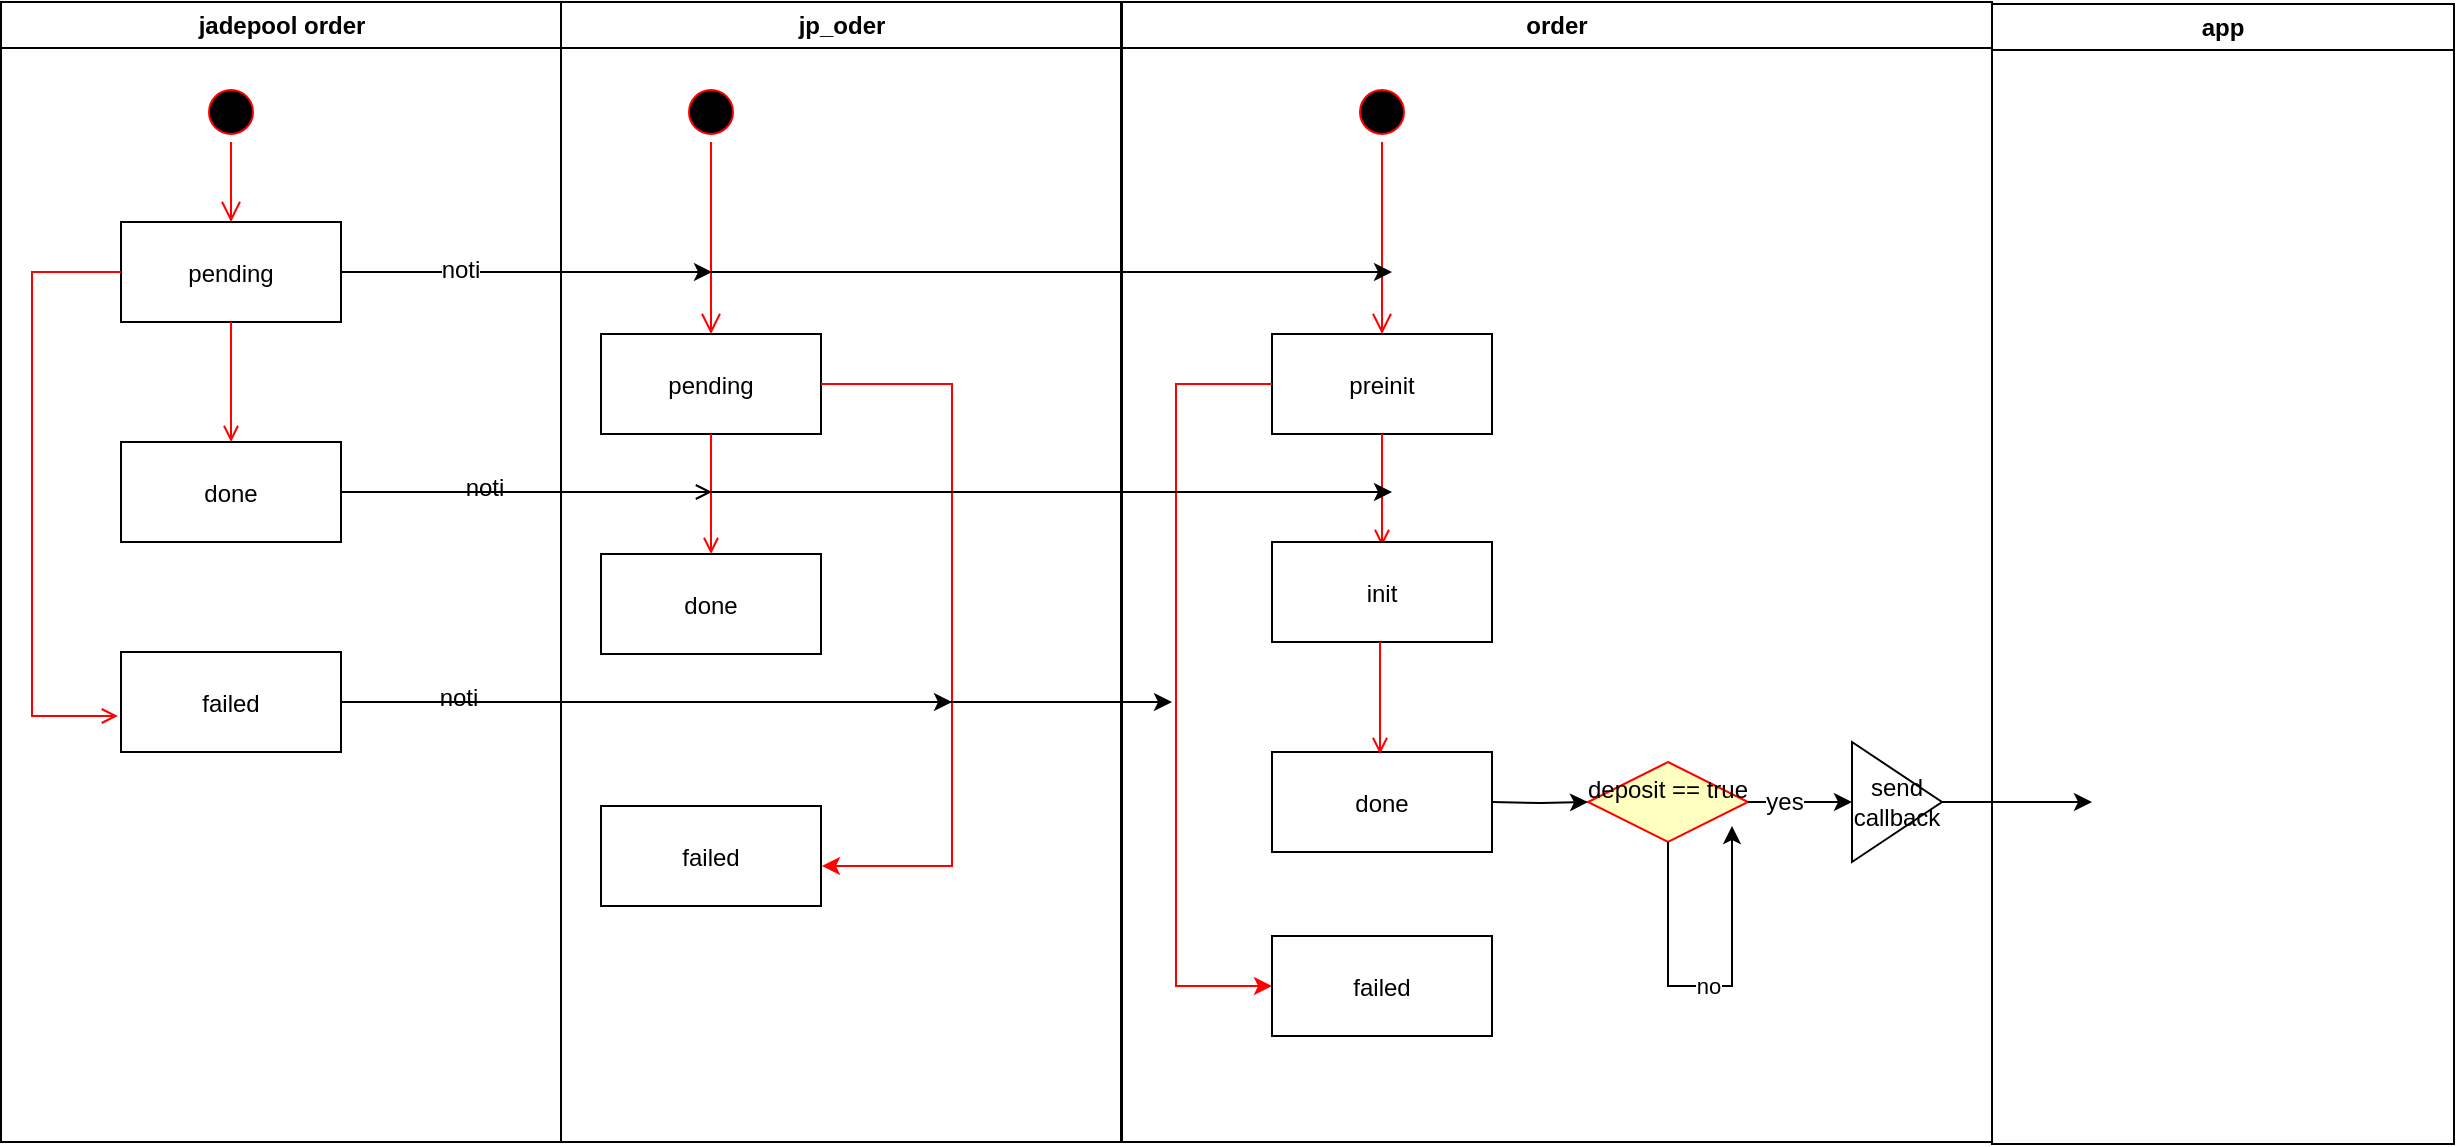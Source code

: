 <mxfile version="10.5.7" type="github"><diagram name="deposit state machine" id="e7e014a7-5840-1c2e-5031-d8a46d1fe8dd"><mxGraphModel dx="870" dy="405" grid="1" gridSize="10" guides="1" tooltips="1" connect="1" arrows="1" fold="1" page="1" pageScale="1" pageWidth="1169" pageHeight="826" background="#ffffff" math="0" shadow="0"><root><mxCell id="0"/><mxCell id="1" parent="0"/><mxCell id="2" value="jadepool order" style="swimlane;whiteSpace=wrap" parent="1" vertex="1"><mxGeometry x="44.5" y="128" width="280" height="570" as="geometry"/></mxCell><mxCell id="5" value="" style="ellipse;shape=startState;fillColor=#000000;strokeColor=#ff0000;" parent="2" vertex="1"><mxGeometry x="100" y="40" width="30" height="30" as="geometry"/></mxCell><mxCell id="6" value="" style="edgeStyle=elbowEdgeStyle;elbow=horizontal;verticalAlign=bottom;endArrow=open;endSize=8;strokeColor=#FF0000;endFill=1;rounded=0" parent="2" source="5" target="7" edge="1"><mxGeometry x="100" y="40" as="geometry"><mxPoint x="115" y="110" as="targetPoint"/></mxGeometry></mxCell><mxCell id="7" value="pending" style="" parent="2" vertex="1"><mxGeometry x="60" y="110" width="110" height="50" as="geometry"/></mxCell><mxCell id="8" value="done" style="" parent="2" vertex="1"><mxGeometry x="60" y="220" width="110" height="50" as="geometry"/></mxCell><mxCell id="9" value="" style="endArrow=open;strokeColor=#FF0000;endFill=1;rounded=0" parent="2" source="7" target="8" edge="1"><mxGeometry relative="1" as="geometry"/></mxCell><mxCell id="10" value="failed" style="" parent="2" vertex="1"><mxGeometry x="60" y="325" width="110" height="50" as="geometry"/></mxCell><mxCell id="11" value="" style="endArrow=open;strokeColor=#FF0000;endFill=1;rounded=0;exitX=0;exitY=0.5;exitDx=0;exitDy=0;entryX=-0.014;entryY=0.64;entryDx=0;entryDy=0;entryPerimeter=0;" parent="2" source="7" target="10" edge="1"><mxGeometry relative="1" as="geometry"><Array as="points"><mxPoint x="15.5" y="135"/><mxPoint x="15.5" y="357"/></Array></mxGeometry></mxCell><mxCell id="3" value="jp_oder" style="swimlane;whiteSpace=wrap" parent="1" vertex="1"><mxGeometry x="324.5" y="128" width="280" height="570" as="geometry"><mxRectangle x="444.5" y="128" width="70" height="23" as="alternateBounds"/></mxGeometry></mxCell><mxCell id="13" value="" style="ellipse;shape=startState;fillColor=#000000;strokeColor=#ff0000;" parent="3" vertex="1"><mxGeometry x="60" y="40" width="30" height="30" as="geometry"/></mxCell><mxCell id="14" value="" style="edgeStyle=elbowEdgeStyle;elbow=horizontal;verticalAlign=bottom;endArrow=open;endSize=8;strokeColor=#FF0000;endFill=1;rounded=0" parent="3" source="13" target="15" edge="1"><mxGeometry x="40" y="20" as="geometry"><mxPoint x="55" y="90" as="targetPoint"/></mxGeometry></mxCell><mxCell id="15" value="pending" style="" parent="3" vertex="1"><mxGeometry x="20" y="166" width="110" height="50" as="geometry"/></mxCell><mxCell id="16" value="done" style="" parent="3" vertex="1"><mxGeometry x="20" y="276" width="110" height="50" as="geometry"/></mxCell><mxCell id="17" value="" style="endArrow=open;strokeColor=#FF0000;endFill=1;rounded=0" parent="3" source="15" target="16" edge="1"><mxGeometry relative="1" as="geometry"/></mxCell><mxCell id="MQgBCbBwn8djmHVglm5j-64" value="failed" style="" vertex="1" parent="3"><mxGeometry x="20" y="402" width="110" height="50" as="geometry"/></mxCell><mxCell id="4" value="order" style="swimlane;whiteSpace=wrap" parent="1" vertex="1"><mxGeometry x="605" y="128" width="435" height="570" as="geometry"/></mxCell><mxCell id="MQgBCbBwn8djmHVglm5j-53" value="" style="ellipse;shape=startState;fillColor=#000000;strokeColor=#ff0000;" vertex="1" parent="4"><mxGeometry x="115" y="40" width="30" height="30" as="geometry"/></mxCell><mxCell id="MQgBCbBwn8djmHVglm5j-54" value="" style="edgeStyle=elbowEdgeStyle;elbow=horizontal;verticalAlign=bottom;endArrow=open;endSize=8;strokeColor=#FF0000;endFill=1;rounded=0" edge="1" parent="4" source="MQgBCbBwn8djmHVglm5j-53" target="MQgBCbBwn8djmHVglm5j-55"><mxGeometry x="-349.5" y="-108" as="geometry"><mxPoint x="-334.5" y="-38" as="targetPoint"/></mxGeometry></mxCell><mxCell id="MQgBCbBwn8djmHVglm5j-55" value="preinit" style="" vertex="1" parent="4"><mxGeometry x="75" y="166" width="110" height="50" as="geometry"/></mxCell><mxCell id="MQgBCbBwn8djmHVglm5j-56" value="done" style="" vertex="1" parent="4"><mxGeometry x="75" y="375" width="110" height="50" as="geometry"/></mxCell><mxCell id="MQgBCbBwn8djmHVglm5j-57" value="" style="endArrow=open;strokeColor=#FF0000;endFill=1;rounded=0" edge="1" parent="4" source="MQgBCbBwn8djmHVglm5j-55"><mxGeometry relative="1" as="geometry"><mxPoint x="130" y="272" as="targetPoint"/></mxGeometry></mxCell><mxCell id="MQgBCbBwn8djmHVglm5j-70" value="failed" style="" vertex="1" parent="4"><mxGeometry x="75" y="467" width="110" height="50" as="geometry"/></mxCell><mxCell id="MQgBCbBwn8djmHVglm5j-71" style="edgeStyle=orthogonalEdgeStyle;rounded=0;orthogonalLoop=1;jettySize=auto;html=1;exitX=0;exitY=0.5;exitDx=0;exitDy=0;strokeColor=#FF0000;entryX=0;entryY=0.5;entryDx=0;entryDy=0;" edge="1" parent="4" source="MQgBCbBwn8djmHVglm5j-55" target="MQgBCbBwn8djmHVglm5j-70"><mxGeometry relative="1" as="geometry"><mxPoint x="-14.5" y="421.5" as="targetPoint"/><mxPoint x="-14.5" y="180.5" as="sourcePoint"/><Array as="points"><mxPoint x="27" y="191"/><mxPoint x="27" y="492"/></Array></mxGeometry></mxCell><mxCell id="MQgBCbBwn8djmHVglm5j-74" value="deposit == true&#10;" style="rhombus;fillColor=#ffffc0;strokeColor=#ff0000;" vertex="1" parent="4"><mxGeometry x="233" y="380" width="80" height="40" as="geometry"/></mxCell><mxCell id="QBaIE_JQbQF_Zbngmf1J-34" style="edgeStyle=orthogonalEdgeStyle;rounded=0;orthogonalLoop=1;jettySize=auto;html=1;exitX=1;exitY=0.5;exitDx=0;exitDy=0;entryX=0;entryY=0.5;entryDx=0;entryDy=0;strokeColor=#000000;fillColor=#000000;" edge="1" parent="4" target="MQgBCbBwn8djmHVglm5j-74"><mxGeometry relative="1" as="geometry"><mxPoint x="185" y="400" as="sourcePoint"/></mxGeometry></mxCell><mxCell id="QBaIE_JQbQF_Zbngmf1J-20" value="init" style="" vertex="1" parent="4"><mxGeometry x="75" y="270" width="110" height="50" as="geometry"/></mxCell><mxCell id="QBaIE_JQbQF_Zbngmf1J-21" value="" style="endArrow=open;strokeColor=#FF0000;endFill=1;rounded=0" edge="1" parent="4"><mxGeometry relative="1" as="geometry"><mxPoint x="129" y="320" as="sourcePoint"/><mxPoint x="129" y="376" as="targetPoint"/></mxGeometry></mxCell><mxCell id="QBaIE_JQbQF_Zbngmf1J-40" value="send callback" style="triangle;whiteSpace=wrap;html=1;" vertex="1" parent="4"><mxGeometry x="365" y="370" width="45" height="60" as="geometry"/></mxCell><mxCell id="20" value="" style="endArrow=open;strokeColor=#000000;endFill=1;rounded=0;fillColor=#000000;" parent="1" edge="1"><mxGeometry relative="1" as="geometry"><mxPoint x="214.5" y="373" as="sourcePoint"/><mxPoint x="400" y="373" as="targetPoint"/><Array as="points"><mxPoint x="270" y="373"/></Array></mxGeometry></mxCell><mxCell id="MQgBCbBwn8djmHVglm5j-63" value="noti" style="text;html=1;resizable=0;points=[];align=center;verticalAlign=middle;labelBackgroundColor=#ffffff;" vertex="1" connectable="0" parent="20"><mxGeometry x="-0.24" y="2" relative="1" as="geometry"><mxPoint x="1" as="offset"/></mxGeometry></mxCell><mxCell id="MQgBCbBwn8djmHVglm5j-52" style="edgeStyle=orthogonalEdgeStyle;rounded=0;orthogonalLoop=1;jettySize=auto;html=1;exitX=1;exitY=0.5;exitDx=0;exitDy=0;" edge="1" parent="1" source="7"><mxGeometry relative="1" as="geometry"><mxPoint x="400" y="263" as="targetPoint"/></mxGeometry></mxCell><mxCell id="MQgBCbBwn8djmHVglm5j-61" style="edgeStyle=orthogonalEdgeStyle;rounded=0;orthogonalLoop=1;jettySize=auto;html=1;exitX=1;exitY=0.5;exitDx=0;exitDy=0;" edge="1" parent="1" source="7"><mxGeometry relative="1" as="geometry"><mxPoint x="740" y="263" as="targetPoint"/></mxGeometry></mxCell><mxCell id="MQgBCbBwn8djmHVglm5j-62" value="noti" style="text;html=1;resizable=0;points=[];align=center;verticalAlign=middle;labelBackgroundColor=#ffffff;" vertex="1" connectable="0" parent="MQgBCbBwn8djmHVglm5j-61"><mxGeometry x="-0.775" y="1" relative="1" as="geometry"><mxPoint as="offset"/></mxGeometry></mxCell><mxCell id="MQgBCbBwn8djmHVglm5j-65" style="edgeStyle=orthogonalEdgeStyle;rounded=0;orthogonalLoop=1;jettySize=auto;html=1;exitX=1;exitY=0.5;exitDx=0;exitDy=0;strokeColor=#FF0000;" edge="1" parent="1" source="15"><mxGeometry relative="1" as="geometry"><mxPoint x="455" y="560" as="targetPoint"/><Array as="points"><mxPoint x="520" y="319"/><mxPoint x="520" y="560"/></Array></mxGeometry></mxCell><mxCell id="MQgBCbBwn8djmHVglm5j-66" style="edgeStyle=orthogonalEdgeStyle;rounded=0;orthogonalLoop=1;jettySize=auto;html=1;exitX=1;exitY=0.5;exitDx=0;exitDy=0;fillColor=#000000;" edge="1" parent="1" source="10"><mxGeometry relative="1" as="geometry"><mxPoint x="520" y="478" as="targetPoint"/></mxGeometry></mxCell><mxCell id="MQgBCbBwn8djmHVglm5j-67" value="noti" style="text;html=1;resizable=0;points=[];align=center;verticalAlign=middle;labelBackgroundColor=#ffffff;" vertex="1" connectable="0" parent="MQgBCbBwn8djmHVglm5j-66"><mxGeometry x="-0.62" y="2" relative="1" as="geometry"><mxPoint as="offset"/></mxGeometry></mxCell><mxCell id="MQgBCbBwn8djmHVglm5j-69" style="edgeStyle=orthogonalEdgeStyle;rounded=0;orthogonalLoop=1;jettySize=auto;html=1;exitX=1;exitY=0.5;exitDx=0;exitDy=0;fillColor=#000000;" edge="1" parent="1"><mxGeometry relative="1" as="geometry"><mxPoint x="740" y="373" as="targetPoint"/><mxPoint x="215" y="373" as="sourcePoint"/></mxGeometry></mxCell><mxCell id="MQgBCbBwn8djmHVglm5j-72" style="edgeStyle=orthogonalEdgeStyle;rounded=0;orthogonalLoop=1;jettySize=auto;html=1;exitX=1;exitY=0.5;exitDx=0;exitDy=0;fillColor=#000000;" edge="1" parent="1" source="10"><mxGeometry relative="1" as="geometry"><mxPoint x="630" y="478" as="targetPoint"/></mxGeometry></mxCell><mxCell id="QBaIE_JQbQF_Zbngmf1J-23" value="app" style="swimlane;whiteSpace=wrap" vertex="1" parent="1"><mxGeometry x="1040" y="129" width="231" height="570" as="geometry"/></mxCell><mxCell id="QBaIE_JQbQF_Zbngmf1J-35" style="edgeStyle=orthogonalEdgeStyle;rounded=0;orthogonalLoop=1;jettySize=auto;html=1;exitX=1;exitY=0.5;exitDx=0;exitDy=0;strokeColor=#000000;fillColor=#000000;" edge="1" parent="1" source="MQgBCbBwn8djmHVglm5j-74"><mxGeometry relative="1" as="geometry"><mxPoint x="970" y="528" as="targetPoint"/></mxGeometry></mxCell><mxCell id="QBaIE_JQbQF_Zbngmf1J-36" value="yes&lt;br&gt;" style="text;html=1;resizable=0;points=[];align=center;verticalAlign=middle;labelBackgroundColor=#ffffff;" vertex="1" connectable="0" parent="QBaIE_JQbQF_Zbngmf1J-35"><mxGeometry x="-0.322" relative="1" as="geometry"><mxPoint as="offset"/></mxGeometry></mxCell><mxCell id="QBaIE_JQbQF_Zbngmf1J-39" value="no" style="edgeStyle=orthogonalEdgeStyle;rounded=0;orthogonalLoop=1;jettySize=auto;html=1;exitX=0.5;exitY=1;exitDx=0;exitDy=0;strokeColor=#000000;fillColor=#000000;" edge="1" parent="1" source="MQgBCbBwn8djmHVglm5j-74"><mxGeometry relative="1" as="geometry"><mxPoint x="910" y="540" as="targetPoint"/><Array as="points"><mxPoint x="878" y="620"/><mxPoint x="910" y="620"/></Array></mxGeometry></mxCell><mxCell id="QBaIE_JQbQF_Zbngmf1J-41" style="edgeStyle=orthogonalEdgeStyle;rounded=0;orthogonalLoop=1;jettySize=auto;html=1;exitX=1;exitY=0.5;exitDx=0;exitDy=0;strokeColor=#000000;fillColor=#000000;" edge="1" parent="1" source="QBaIE_JQbQF_Zbngmf1J-40"><mxGeometry relative="1" as="geometry"><mxPoint x="1090" y="528" as="targetPoint"/></mxGeometry></mxCell></root></mxGraphModel></diagram><diagram id="i8NxF_j4b-EYxIGu51Xk" name="withdraw status machine"><mxGraphModel dx="870" dy="444" grid="1" gridSize="10" guides="1" tooltips="1" connect="1" arrows="1" fold="1" page="1" pageScale="1" pageWidth="827" pageHeight="1169" math="0" shadow="0"><root><mxCell id="YK2GJwnbliHSyvw7bCk0-0"/><mxCell id="YK2GJwnbliHSyvw7bCk0-1" parent="YK2GJwnbliHSyvw7bCk0-0"/><mxCell id="0fI8c-6rGEkAbdU6WfGr-0" value="jadepool order" style="swimlane;whiteSpace=wrap" vertex="1" parent="YK2GJwnbliHSyvw7bCk0-1"><mxGeometry x="937" y="119" width="280" height="570" as="geometry"/></mxCell><mxCell id="0fI8c-6rGEkAbdU6WfGr-1" value="" style="ellipse;shape=startState;fillColor=#000000;strokeColor=#ff0000;" vertex="1" parent="0fI8c-6rGEkAbdU6WfGr-0"><mxGeometry x="103" y="40" width="30" height="30" as="geometry"/></mxCell><mxCell id="0fI8c-6rGEkAbdU6WfGr-2" value="" style="edgeStyle=elbowEdgeStyle;elbow=horizontal;verticalAlign=bottom;endArrow=open;endSize=8;strokeColor=#FF0000;endFill=1;rounded=0" edge="1" parent="0fI8c-6rGEkAbdU6WfGr-0"><mxGeometry x="103" y="40" as="geometry"><mxPoint x="118" y="101" as="targetPoint"/><mxPoint x="118" y="70" as="sourcePoint"/></mxGeometry></mxCell><mxCell id="0fI8c-6rGEkAbdU6WfGr-42" style="edgeStyle=orthogonalEdgeStyle;rounded=0;orthogonalLoop=1;jettySize=auto;html=1;exitX=1;exitY=0.5;exitDx=0;exitDy=0;entryX=1;entryY=0.5;entryDx=0;entryDy=0;strokeColor=#FF0000;fillColor=#000000;" edge="1" parent="0fI8c-6rGEkAbdU6WfGr-0" target="0fI8c-6rGEkAbdU6WfGr-6"><mxGeometry relative="1" as="geometry"><mxPoint x="173" y="214" as="sourcePoint"/><Array as="points"><mxPoint x="227" y="214"/><mxPoint x="227" y="514"/></Array></mxGeometry></mxCell><mxCell id="0fI8c-6rGEkAbdU6WfGr-6" value="failed" style="" vertex="1" parent="0fI8c-6rGEkAbdU6WfGr-0"><mxGeometry x="67" y="489" width="110" height="50" as="geometry"/></mxCell><mxCell id="0fI8c-6rGEkAbdU6WfGr-56" value="" style="edgeStyle=orthogonalEdgeStyle;rounded=0;orthogonalLoop=1;jettySize=auto;html=1;strokeColor=#FF0000;fillColor=#000000;" edge="1" parent="0fI8c-6rGEkAbdU6WfGr-0" source="0fI8c-6rGEkAbdU6WfGr-51" target="0fI8c-6rGEkAbdU6WfGr-55"><mxGeometry relative="1" as="geometry"/></mxCell><mxCell id="0fI8c-6rGEkAbdU6WfGr-51" value="init" style="" vertex="1" parent="0fI8c-6rGEkAbdU6WfGr-0"><mxGeometry x="63" y="101" width="110" height="50" as="geometry"/></mxCell><mxCell id="0fI8c-6rGEkAbdU6WfGr-58" value="" style="edgeStyle=orthogonalEdgeStyle;rounded=0;orthogonalLoop=1;jettySize=auto;html=1;strokeColor=#FF0000;fillColor=#000000;" edge="1" parent="0fI8c-6rGEkAbdU6WfGr-0" source="0fI8c-6rGEkAbdU6WfGr-55" target="0fI8c-6rGEkAbdU6WfGr-57"><mxGeometry relative="1" as="geometry"/></mxCell><mxCell id="0fI8c-6rGEkAbdU6WfGr-55" value="holding" style="" vertex="1" parent="0fI8c-6rGEkAbdU6WfGr-0"><mxGeometry x="63" y="196" width="110" height="50" as="geometry"/></mxCell><mxCell id="0fI8c-6rGEkAbdU6WfGr-60" value="" style="edgeStyle=orthogonalEdgeStyle;rounded=0;orthogonalLoop=1;jettySize=auto;html=1;strokeColor=#FF0000;fillColor=#000000;" edge="1" parent="0fI8c-6rGEkAbdU6WfGr-0" source="0fI8c-6rGEkAbdU6WfGr-57" target="0fI8c-6rGEkAbdU6WfGr-59"><mxGeometry relative="1" as="geometry"/></mxCell><mxCell id="0fI8c-6rGEkAbdU6WfGr-57" value="pending" style="" vertex="1" parent="0fI8c-6rGEkAbdU6WfGr-0"><mxGeometry x="63" y="301" width="110" height="50" as="geometry"/></mxCell><mxCell id="0fI8c-6rGEkAbdU6WfGr-59" value="done" style="" vertex="1" parent="0fI8c-6rGEkAbdU6WfGr-0"><mxGeometry x="63" y="395" width="110" height="50" as="geometry"/></mxCell><mxCell id="0fI8c-6rGEkAbdU6WfGr-8" value="jp_oder" style="swimlane;whiteSpace=wrap" vertex="1" parent="YK2GJwnbliHSyvw7bCk0-1"><mxGeometry x="657" y="119" width="280" height="570" as="geometry"><mxRectangle x="444.5" y="128" width="70" height="23" as="alternateBounds"/></mxGeometry></mxCell><mxCell id="0fI8c-6rGEkAbdU6WfGr-9" value="" style="ellipse;shape=startState;fillColor=#000000;strokeColor=#ff0000;" vertex="1" parent="0fI8c-6rGEkAbdU6WfGr-8"><mxGeometry x="125" y="40" width="30" height="30" as="geometry"/></mxCell><mxCell id="0fI8c-6rGEkAbdU6WfGr-10" value="" style="edgeStyle=elbowEdgeStyle;elbow=horizontal;verticalAlign=bottom;endArrow=open;endSize=8;strokeColor=#FF0000;endFill=1;rounded=0" edge="1" parent="0fI8c-6rGEkAbdU6WfGr-8" source="0fI8c-6rGEkAbdU6WfGr-9" target="0fI8c-6rGEkAbdU6WfGr-11"><mxGeometry x="105" y="20" as="geometry"><mxPoint x="120" y="90" as="targetPoint"/></mxGeometry></mxCell><mxCell id="0fI8c-6rGEkAbdU6WfGr-11" value="init" style="" vertex="1" parent="0fI8c-6rGEkAbdU6WfGr-8"><mxGeometry x="85" y="166" width="110" height="50" as="geometry"/></mxCell><mxCell id="0fI8c-6rGEkAbdU6WfGr-12" value="pending" style="" vertex="1" parent="0fI8c-6rGEkAbdU6WfGr-8"><mxGeometry x="85" y="276" width="110" height="50" as="geometry"/></mxCell><mxCell id="0fI8c-6rGEkAbdU6WfGr-13" value="" style="endArrow=open;strokeColor=#FF0000;endFill=1;rounded=0" edge="1" parent="0fI8c-6rGEkAbdU6WfGr-8" source="0fI8c-6rGEkAbdU6WfGr-11" target="0fI8c-6rGEkAbdU6WfGr-12"><mxGeometry relative="1" as="geometry"/></mxCell><mxCell id="0fI8c-6rGEkAbdU6WfGr-14" value="done" style="" vertex="1" parent="0fI8c-6rGEkAbdU6WfGr-8"><mxGeometry x="85" y="393" width="110" height="50" as="geometry"/></mxCell><mxCell id="0fI8c-6rGEkAbdU6WfGr-64" value="failed" style="" vertex="1" parent="0fI8c-6rGEkAbdU6WfGr-8"><mxGeometry x="85" y="489" width="110" height="50" as="geometry"/></mxCell><mxCell id="0fI8c-6rGEkAbdU6WfGr-67" style="edgeStyle=orthogonalEdgeStyle;rounded=0;orthogonalLoop=1;jettySize=auto;html=1;exitX=1;exitY=0.5;exitDx=0;exitDy=0;strokeColor=#FF0000;fillColor=#000000;entryX=1;entryY=0.5;entryDx=0;entryDy=0;" edge="1" parent="0fI8c-6rGEkAbdU6WfGr-8" source="0fI8c-6rGEkAbdU6WfGr-12" target="0fI8c-6rGEkAbdU6WfGr-64"><mxGeometry relative="1" as="geometry"><mxPoint x="237" y="521" as="targetPoint"/><Array as="points"><mxPoint x="237" y="301"/><mxPoint x="237" y="514"/></Array></mxGeometry></mxCell><mxCell id="0fI8c-6rGEkAbdU6WfGr-15" value="order" style="swimlane;whiteSpace=wrap" vertex="1" parent="YK2GJwnbliHSyvw7bCk0-1"><mxGeometry x="221" y="119" width="436" height="570" as="geometry"/></mxCell><mxCell id="0fI8c-6rGEkAbdU6WfGr-16" value="" style="ellipse;shape=startState;fillColor=#000000;strokeColor=#ff0000;" vertex="1" parent="0fI8c-6rGEkAbdU6WfGr-15"><mxGeometry x="251" y="45" width="30" height="30" as="geometry"/></mxCell><mxCell id="0fI8c-6rGEkAbdU6WfGr-17" value="" style="edgeStyle=elbowEdgeStyle;elbow=horizontal;verticalAlign=bottom;endArrow=open;endSize=8;strokeColor=#FF0000;endFill=1;rounded=0" edge="1" parent="0fI8c-6rGEkAbdU6WfGr-15" source="0fI8c-6rGEkAbdU6WfGr-16" target="0fI8c-6rGEkAbdU6WfGr-18"><mxGeometry x="-213.5" y="-103" as="geometry"><mxPoint x="-198.5" y="-33" as="targetPoint"/></mxGeometry></mxCell><mxCell id="0fI8c-6rGEkAbdU6WfGr-18" value="init" style="" vertex="1" parent="0fI8c-6rGEkAbdU6WfGr-15"><mxGeometry x="211" y="171" width="110" height="50" as="geometry"/></mxCell><mxCell id="0fI8c-6rGEkAbdU6WfGr-19" value="done" style="" vertex="1" parent="0fI8c-6rGEkAbdU6WfGr-15"><mxGeometry x="211" y="355" width="110" height="50" as="geometry"/></mxCell><mxCell id="0fI8c-6rGEkAbdU6WfGr-20" value="" style="endArrow=open;strokeColor=#FF0000;endFill=1;rounded=0" edge="1" parent="0fI8c-6rGEkAbdU6WfGr-15" source="0fI8c-6rGEkAbdU6WfGr-18"><mxGeometry relative="1" as="geometry"><mxPoint x="266" y="277" as="targetPoint"/></mxGeometry></mxCell><mxCell id="0fI8c-6rGEkAbdU6WfGr-23" value="withdraw == true  &amp;&amp;&#10;address not in blacklist &amp;&amp;&#10;value less than value limit&#10;" style="rhombus;fillColor=#ffffc0;strokeColor=#ff0000;" vertex="1" parent="0fI8c-6rGEkAbdU6WfGr-15"><mxGeometry x="226" y="275" width="80" height="40" as="geometry"/></mxCell><mxCell id="0fI8c-6rGEkAbdU6WfGr-24" value="yes" style="edgeStyle=elbowEdgeStyle;elbow=vertical;align=left;verticalAlign=top;endArrow=open;endSize=8;strokeColor=#FF0000;endFill=1;rounded=0" edge="1" parent="0fI8c-6rGEkAbdU6WfGr-15" source="0fI8c-6rGEkAbdU6WfGr-23"><mxGeometry x="-1" relative="1" as="geometry"><mxPoint x="266" y="357" as="targetPoint"/></mxGeometry></mxCell><mxCell id="0fI8c-6rGEkAbdU6WfGr-28" value="no" style="edgeStyle=none;strokeColor=#FF0000;endArrow=open;endFill=1;rounded=0;entryX=1;entryY=0.5;entryDx=0;entryDy=0;" edge="1" parent="0fI8c-6rGEkAbdU6WfGr-15" target="0fI8c-6rGEkAbdU6WfGr-27"><mxGeometry width="100" height="100" relative="1" as="geometry"><mxPoint x="234" y="295" as="sourcePoint"/><mxPoint x="401" y="295" as="targetPoint"/><Array as="points"/></mxGeometry></mxCell><mxCell id="0fI8c-6rGEkAbdU6WfGr-27" value="waiting" style="" vertex="1" parent="0fI8c-6rGEkAbdU6WfGr-15"><mxGeometry x="64" y="270" width="110" height="50" as="geometry"/></mxCell><mxCell id="0fI8c-6rGEkAbdU6WfGr-26" value="审核通过" style="edgeStyle=orthogonalEdgeStyle;rounded=0;orthogonalLoop=1;jettySize=auto;html=1;exitX=0.5;exitY=1;exitDx=0;exitDy=0;entryX=0;entryY=0.5;entryDx=0;entryDy=0;strokeColor=#FF0000;fillColor=#000000;" edge="1" parent="0fI8c-6rGEkAbdU6WfGr-15" source="0fI8c-6rGEkAbdU6WfGr-27" target="0fI8c-6rGEkAbdU6WfGr-19"><mxGeometry relative="1" as="geometry"/></mxCell><mxCell id="0fI8c-6rGEkAbdU6WfGr-29" value="terminated" style="" vertex="1" parent="0fI8c-6rGEkAbdU6WfGr-15"><mxGeometry x="64" y="477" width="110" height="50" as="geometry"/></mxCell><mxCell id="0fI8c-6rGEkAbdU6WfGr-25" value="审核不通过" style="edgeStyle=orthogonalEdgeStyle;rounded=0;orthogonalLoop=1;jettySize=auto;html=1;exitX=0.5;exitY=1;exitDx=0;exitDy=0;entryX=0.5;entryY=0;entryDx=0;entryDy=0;strokeColor=#FF0000;fillColor=#000000;" edge="1" parent="0fI8c-6rGEkAbdU6WfGr-15" source="0fI8c-6rGEkAbdU6WfGr-27" target="0fI8c-6rGEkAbdU6WfGr-29"><mxGeometry relative="1" as="geometry"/></mxCell><mxCell id="0fI8c-6rGEkAbdU6WfGr-40" style="edgeStyle=orthogonalEdgeStyle;rounded=0;orthogonalLoop=1;jettySize=auto;html=1;exitX=1;exitY=0.5;exitDx=0;exitDy=0;strokeColor=#000000;fillColor=#000000;entryX=0;entryY=0.5;entryDx=0;entryDy=0;" edge="1" parent="YK2GJwnbliHSyvw7bCk0-1" source="0fI8c-6rGEkAbdU6WfGr-19" target="0fI8c-6rGEkAbdU6WfGr-11"><mxGeometry relative="1" as="geometry"><mxPoint x="714" y="240" as="targetPoint"/><Array as="points"><mxPoint x="622" y="499"/><mxPoint x="622" y="310"/></Array></mxGeometry></mxCell><mxCell id="0fI8c-6rGEkAbdU6WfGr-41" style="edgeStyle=orthogonalEdgeStyle;rounded=0;orthogonalLoop=1;jettySize=auto;html=1;exitX=1;exitY=0.5;exitDx=0;exitDy=0;strokeColor=#000000;fillColor=#000000;" edge="1" parent="YK2GJwnbliHSyvw7bCk0-1" source="0fI8c-6rGEkAbdU6WfGr-11"><mxGeometry relative="1" as="geometry"><mxPoint x="1054" y="200" as="targetPoint"/><Array as="points"><mxPoint x="914" y="310"/><mxPoint x="914" y="200"/></Array></mxGeometry></mxCell><mxCell id="0fI8c-6rGEkAbdU6WfGr-43" value="" style="endArrow=open;strokeColor=#FF0000;endFill=1;rounded=0" edge="1" parent="YK2GJwnbliHSyvw7bCk0-1"><mxGeometry relative="1" as="geometry"><mxPoint x="797" y="450" as="sourcePoint"/><mxPoint x="797" y="510" as="targetPoint"/></mxGeometry></mxCell><mxCell id="0fI8c-6rGEkAbdU6WfGr-62" style="edgeStyle=orthogonalEdgeStyle;rounded=0;orthogonalLoop=1;jettySize=auto;html=1;exitX=0;exitY=0.5;exitDx=0;exitDy=0;strokeColor=#000000;fillColor=#000000;" edge="1" parent="YK2GJwnbliHSyvw7bCk0-1" source="0fI8c-6rGEkAbdU6WfGr-57"><mxGeometry relative="1" as="geometry"><mxPoint x="794" y="360" as="targetPoint"/><Array as="points"><mxPoint x="964" y="445"/><mxPoint x="964" y="360"/></Array></mxGeometry></mxCell><mxCell id="0fI8c-6rGEkAbdU6WfGr-63" style="edgeStyle=orthogonalEdgeStyle;rounded=0;orthogonalLoop=1;jettySize=auto;html=1;exitX=0;exitY=0.5;exitDx=0;exitDy=0;strokeColor=#000000;fillColor=#000000;" edge="1" parent="YK2GJwnbliHSyvw7bCk0-1" source="0fI8c-6rGEkAbdU6WfGr-59"><mxGeometry relative="1" as="geometry"><mxPoint x="794" y="480" as="targetPoint"/><Array as="points"><mxPoint x="964" y="539"/><mxPoint x="964" y="480"/></Array></mxGeometry></mxCell><mxCell id="0fI8c-6rGEkAbdU6WfGr-65" style="edgeStyle=orthogonalEdgeStyle;rounded=0;orthogonalLoop=1;jettySize=auto;html=1;exitX=1;exitY=0.5;exitDx=0;exitDy=0;strokeColor=#FF0000;fillColor=#000000;" edge="1" parent="YK2GJwnbliHSyvw7bCk0-1" source="0fI8c-6rGEkAbdU6WfGr-57"><mxGeometry relative="1" as="geometry"><mxPoint x="1164" y="445" as="targetPoint"/></mxGeometry></mxCell><mxCell id="0fI8c-6rGEkAbdU6WfGr-66" style="edgeStyle=orthogonalEdgeStyle;rounded=0;orthogonalLoop=1;jettySize=auto;html=1;exitX=1;exitY=0.5;exitDx=0;exitDy=0;strokeColor=#FF0000;fillColor=#000000;" edge="1" parent="YK2GJwnbliHSyvw7bCk0-1" source="0fI8c-6rGEkAbdU6WfGr-59"><mxGeometry relative="1" as="geometry"><mxPoint x="1164" y="539" as="targetPoint"/></mxGeometry></mxCell><mxCell id="0fI8c-6rGEkAbdU6WfGr-68" style="edgeStyle=orthogonalEdgeStyle;rounded=0;orthogonalLoop=1;jettySize=auto;html=1;exitX=0;exitY=0.5;exitDx=0;exitDy=0;strokeColor=#000000;fillColor=#000000;" edge="1" parent="YK2GJwnbliHSyvw7bCk0-1" source="0fI8c-6rGEkAbdU6WfGr-6"><mxGeometry relative="1" as="geometry"><mxPoint x="894" y="580" as="targetPoint"/><Array as="points"><mxPoint x="964" y="633"/><mxPoint x="964" y="580"/></Array></mxGeometry></mxCell></root></mxGraphModel></diagram></mxfile>